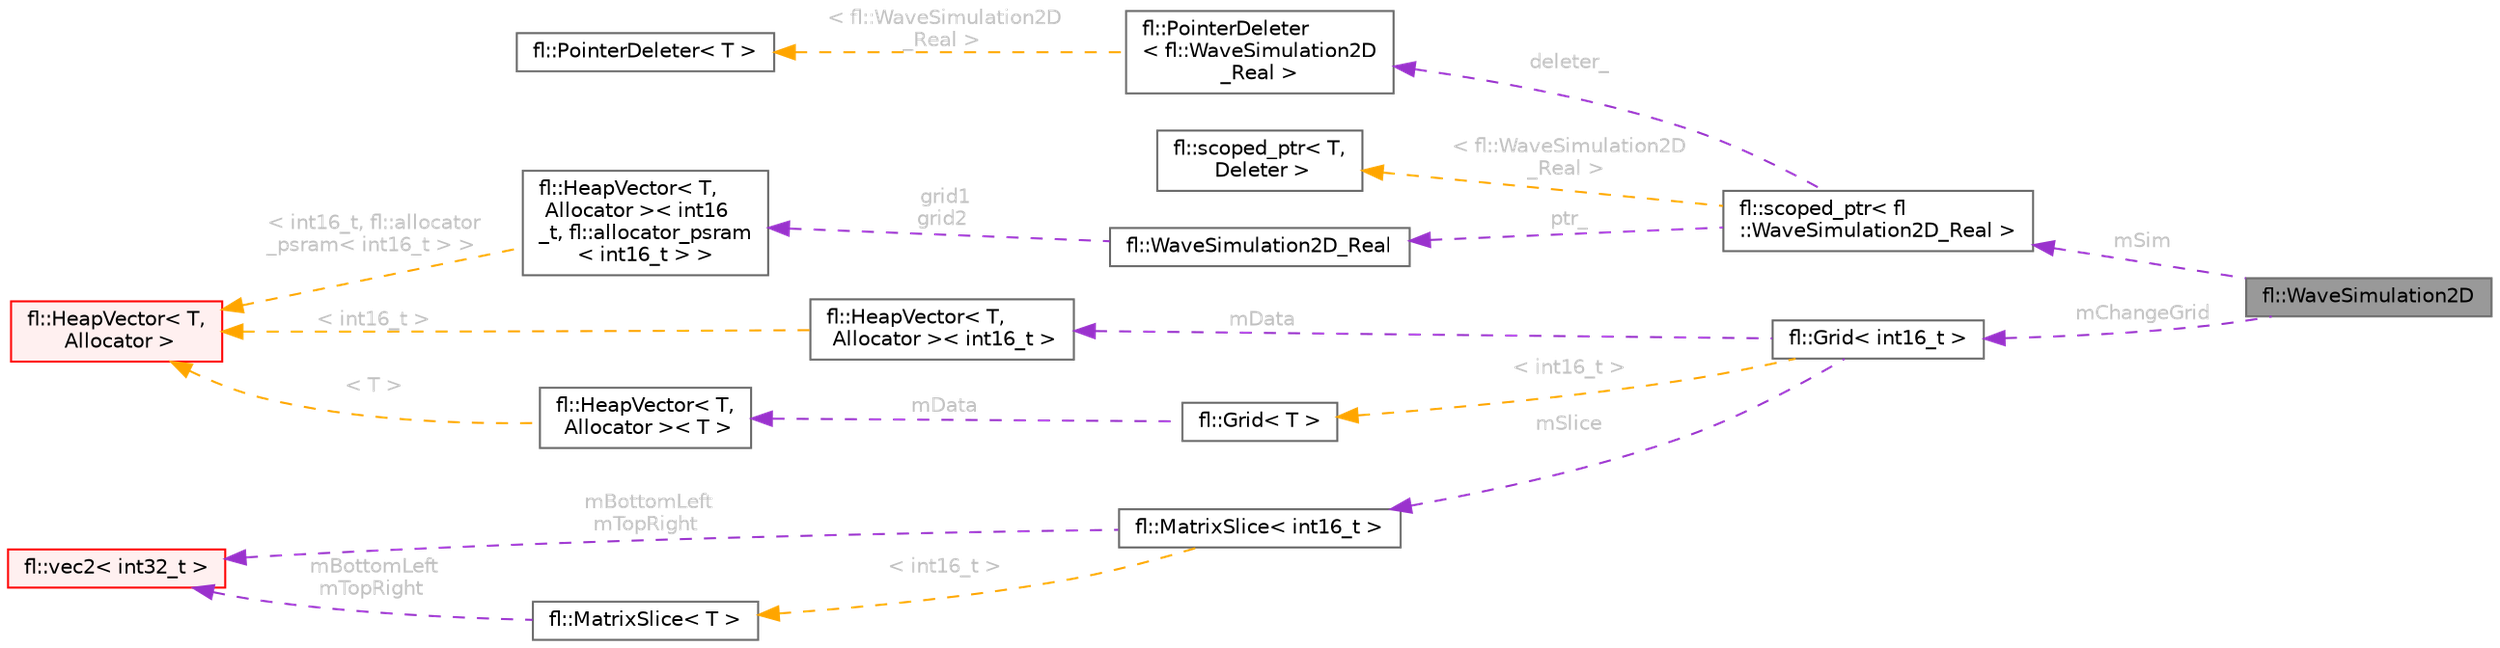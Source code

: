 digraph "fl::WaveSimulation2D"
{
 // INTERACTIVE_SVG=YES
 // LATEX_PDF_SIZE
  bgcolor="transparent";
  edge [fontname=Helvetica,fontsize=10,labelfontname=Helvetica,labelfontsize=10];
  node [fontname=Helvetica,fontsize=10,shape=box,height=0.2,width=0.4];
  rankdir="LR";
  Node1 [id="Node000001",label="fl::WaveSimulation2D",height=0.2,width=0.4,color="gray40", fillcolor="grey60", style="filled", fontcolor="black",tooltip=" "];
  Node2 -> Node1 [id="edge1_Node000001_Node000002",dir="back",color="darkorchid3",style="dashed",tooltip=" ",label=" mSim",fontcolor="grey" ];
  Node2 [id="Node000002",label="fl::scoped_ptr\< fl\l::WaveSimulation2D_Real \>",height=0.2,width=0.4,color="gray40", fillcolor="white", style="filled",URL="$df/d0b/classfl_1_1scoped__ptr.html",tooltip=" "];
  Node3 -> Node2 [id="edge2_Node000002_Node000003",dir="back",color="darkorchid3",style="dashed",tooltip=" ",label=" ptr_",fontcolor="grey" ];
  Node3 [id="Node000003",label="fl::WaveSimulation2D_Real",height=0.2,width=0.4,color="gray40", fillcolor="white", style="filled",URL="$d5/d94/classfl_1_1_wave_simulation2_d___real.html",tooltip=" "];
  Node4 -> Node3 [id="edge3_Node000003_Node000004",dir="back",color="darkorchid3",style="dashed",tooltip=" ",label=" grid1\ngrid2",fontcolor="grey" ];
  Node4 [id="Node000004",label="fl::HeapVector\< T,\l Allocator \>\< int16\l_t, fl::allocator_psram\l\< int16_t \> \>",height=0.2,width=0.4,color="gray40", fillcolor="white", style="filled",URL="$db/ddd/classfl_1_1_heap_vector.html",tooltip=" "];
  Node5 -> Node4 [id="edge4_Node000004_Node000005",dir="back",color="orange",style="dashed",tooltip=" ",label=" \< int16_t, fl::allocator\l_psram\< int16_t \> \>",fontcolor="grey" ];
  Node5 [id="Node000005",label="fl::HeapVector\< T,\l Allocator \>",height=0.2,width=0.4,color="red", fillcolor="#FFF0F0", style="filled",URL="$db/ddd/classfl_1_1_heap_vector.html",tooltip=" "];
  Node7 -> Node2 [id="edge5_Node000002_Node000007",dir="back",color="darkorchid3",style="dashed",tooltip=" ",label=" deleter_",fontcolor="grey" ];
  Node7 [id="Node000007",label="fl::PointerDeleter\l\< fl::WaveSimulation2D\l_Real \>",height=0.2,width=0.4,color="gray40", fillcolor="white", style="filled",URL="$d8/d3d/structfl_1_1_pointer_deleter.html",tooltip=" "];
  Node8 -> Node7 [id="edge6_Node000007_Node000008",dir="back",color="orange",style="dashed",tooltip=" ",label=" \< fl::WaveSimulation2D\l_Real \>",fontcolor="grey" ];
  Node8 [id="Node000008",label="fl::PointerDeleter\< T \>",height=0.2,width=0.4,color="gray40", fillcolor="white", style="filled",URL="$d8/d3d/structfl_1_1_pointer_deleter.html",tooltip=" "];
  Node9 -> Node2 [id="edge7_Node000002_Node000009",dir="back",color="orange",style="dashed",tooltip=" ",label=" \< fl::WaveSimulation2D\l_Real \>",fontcolor="grey" ];
  Node9 [id="Node000009",label="fl::scoped_ptr\< T,\l Deleter \>",height=0.2,width=0.4,color="gray40", fillcolor="white", style="filled",URL="$df/d0b/classfl_1_1scoped__ptr.html",tooltip=" "];
  Node10 -> Node1 [id="edge8_Node000001_Node000010",dir="back",color="darkorchid3",style="dashed",tooltip=" ",label=" mChangeGrid",fontcolor="grey" ];
  Node10 [id="Node000010",label="fl::Grid\< int16_t \>",height=0.2,width=0.4,color="gray40", fillcolor="white", style="filled",URL="$d1/db9/classfl_1_1_grid.html",tooltip=" "];
  Node11 -> Node10 [id="edge9_Node000010_Node000011",dir="back",color="darkorchid3",style="dashed",tooltip=" ",label=" mData",fontcolor="grey" ];
  Node11 [id="Node000011",label="fl::HeapVector\< T,\l Allocator \>\< int16_t \>",height=0.2,width=0.4,color="gray40", fillcolor="white", style="filled",URL="$db/ddd/classfl_1_1_heap_vector.html",tooltip=" "];
  Node5 -> Node11 [id="edge10_Node000011_Node000005",dir="back",color="orange",style="dashed",tooltip=" ",label=" \< int16_t \>",fontcolor="grey" ];
  Node12 -> Node10 [id="edge11_Node000010_Node000012",dir="back",color="darkorchid3",style="dashed",tooltip=" ",label=" mSlice",fontcolor="grey" ];
  Node12 [id="Node000012",label="fl::MatrixSlice\< int16_t \>",height=0.2,width=0.4,color="gray40", fillcolor="white", style="filled",URL="$d6/da3/classfl_1_1_matrix_slice.html",tooltip=" "];
  Node13 -> Node12 [id="edge12_Node000012_Node000013",dir="back",color="darkorchid3",style="dashed",tooltip=" ",label=" mBottomLeft\nmTopRight",fontcolor="grey" ];
  Node13 [id="Node000013",label="fl::vec2\< int32_t \>",height=0.2,width=0.4,color="red", fillcolor="#FFF0F0", style="filled",URL="$d5/d5d/structfl_1_1vec2.html",tooltip=" "];
  Node15 -> Node12 [id="edge13_Node000012_Node000015",dir="back",color="orange",style="dashed",tooltip=" ",label=" \< int16_t \>",fontcolor="grey" ];
  Node15 [id="Node000015",label="fl::MatrixSlice\< T \>",height=0.2,width=0.4,color="gray40", fillcolor="white", style="filled",URL="$d6/da3/classfl_1_1_matrix_slice.html",tooltip=" "];
  Node13 -> Node15 [id="edge14_Node000015_Node000013",dir="back",color="darkorchid3",style="dashed",tooltip=" ",label=" mBottomLeft\nmTopRight",fontcolor="grey" ];
  Node16 -> Node10 [id="edge15_Node000010_Node000016",dir="back",color="orange",style="dashed",tooltip=" ",label=" \< int16_t \>",fontcolor="grey" ];
  Node16 [id="Node000016",label="fl::Grid\< T \>",height=0.2,width=0.4,color="gray40", fillcolor="white", style="filled",URL="$d1/db9/classfl_1_1_grid.html",tooltip=" "];
  Node17 -> Node16 [id="edge16_Node000016_Node000017",dir="back",color="darkorchid3",style="dashed",tooltip=" ",label=" mData",fontcolor="grey" ];
  Node17 [id="Node000017",label="fl::HeapVector\< T,\l Allocator \>\< T \>",height=0.2,width=0.4,color="gray40", fillcolor="white", style="filled",URL="$db/ddd/classfl_1_1_heap_vector.html",tooltip=" "];
  Node5 -> Node17 [id="edge17_Node000017_Node000005",dir="back",color="orange",style="dashed",tooltip=" ",label=" \< T \>",fontcolor="grey" ];
}
